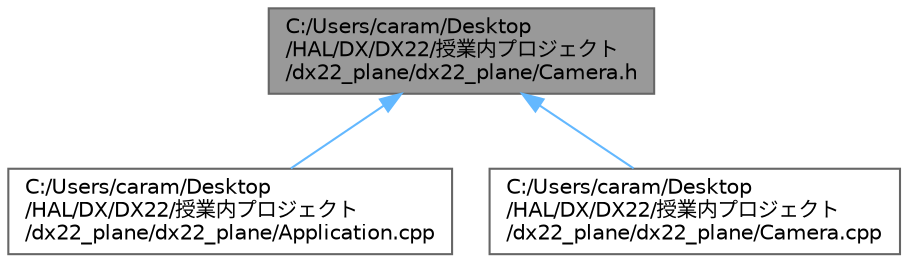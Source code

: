 digraph "C:/Users/caram/Desktop/HAL/DX/DX22/授業内プロジェクト/dx22_plane/dx22_plane/Camera.h"
{
 // LATEX_PDF_SIZE
  bgcolor="transparent";
  edge [fontname=Helvetica,fontsize=10,labelfontname=Helvetica,labelfontsize=10];
  node [fontname=Helvetica,fontsize=10,shape=box,height=0.2,width=0.4];
  Node1 [id="Node000001",label="C:/Users/caram/Desktop\l/HAL/DX/DX22/授業内プロジェクト\l/dx22_plane/dx22_plane/Camera.h",height=0.2,width=0.4,color="gray40", fillcolor="grey60", style="filled", fontcolor="black",tooltip=" "];
  Node1 -> Node2 [id="edge1_Node000001_Node000002",dir="back",color="steelblue1",style="solid",tooltip=" "];
  Node2 [id="Node000002",label="C:/Users/caram/Desktop\l/HAL/DX/DX22/授業内プロジェクト\l/dx22_plane/dx22_plane/Application.cpp",height=0.2,width=0.4,color="grey40", fillcolor="white", style="filled",URL="$_application_8cpp.html",tooltip=" "];
  Node1 -> Node3 [id="edge2_Node000001_Node000003",dir="back",color="steelblue1",style="solid",tooltip=" "];
  Node3 [id="Node000003",label="C:/Users/caram/Desktop\l/HAL/DX/DX22/授業内プロジェクト\l/dx22_plane/dx22_plane/Camera.cpp",height=0.2,width=0.4,color="grey40", fillcolor="white", style="filled",URL="$_camera_8cpp.html",tooltip=" "];
}
